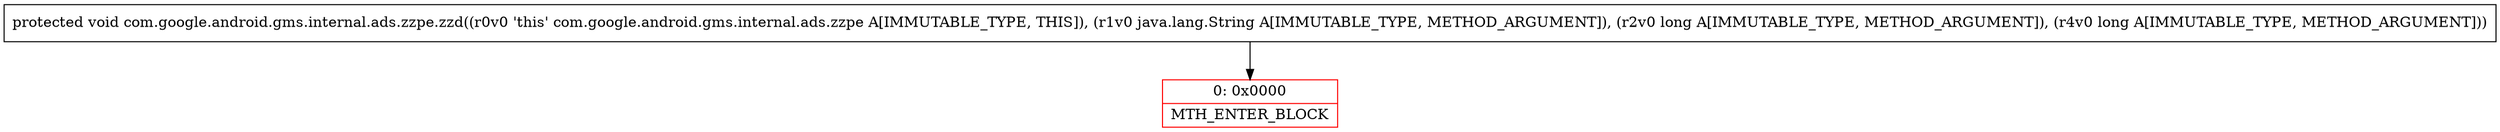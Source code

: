 digraph "CFG forcom.google.android.gms.internal.ads.zzpe.zzd(Ljava\/lang\/String;JJ)V" {
subgraph cluster_Region_422984119 {
label = "R(0)";
node [shape=record,color=blue];
}
Node_0 [shape=record,color=red,label="{0\:\ 0x0000|MTH_ENTER_BLOCK\l}"];
MethodNode[shape=record,label="{protected void com.google.android.gms.internal.ads.zzpe.zzd((r0v0 'this' com.google.android.gms.internal.ads.zzpe A[IMMUTABLE_TYPE, THIS]), (r1v0 java.lang.String A[IMMUTABLE_TYPE, METHOD_ARGUMENT]), (r2v0 long A[IMMUTABLE_TYPE, METHOD_ARGUMENT]), (r4v0 long A[IMMUTABLE_TYPE, METHOD_ARGUMENT])) }"];
MethodNode -> Node_0;
}

